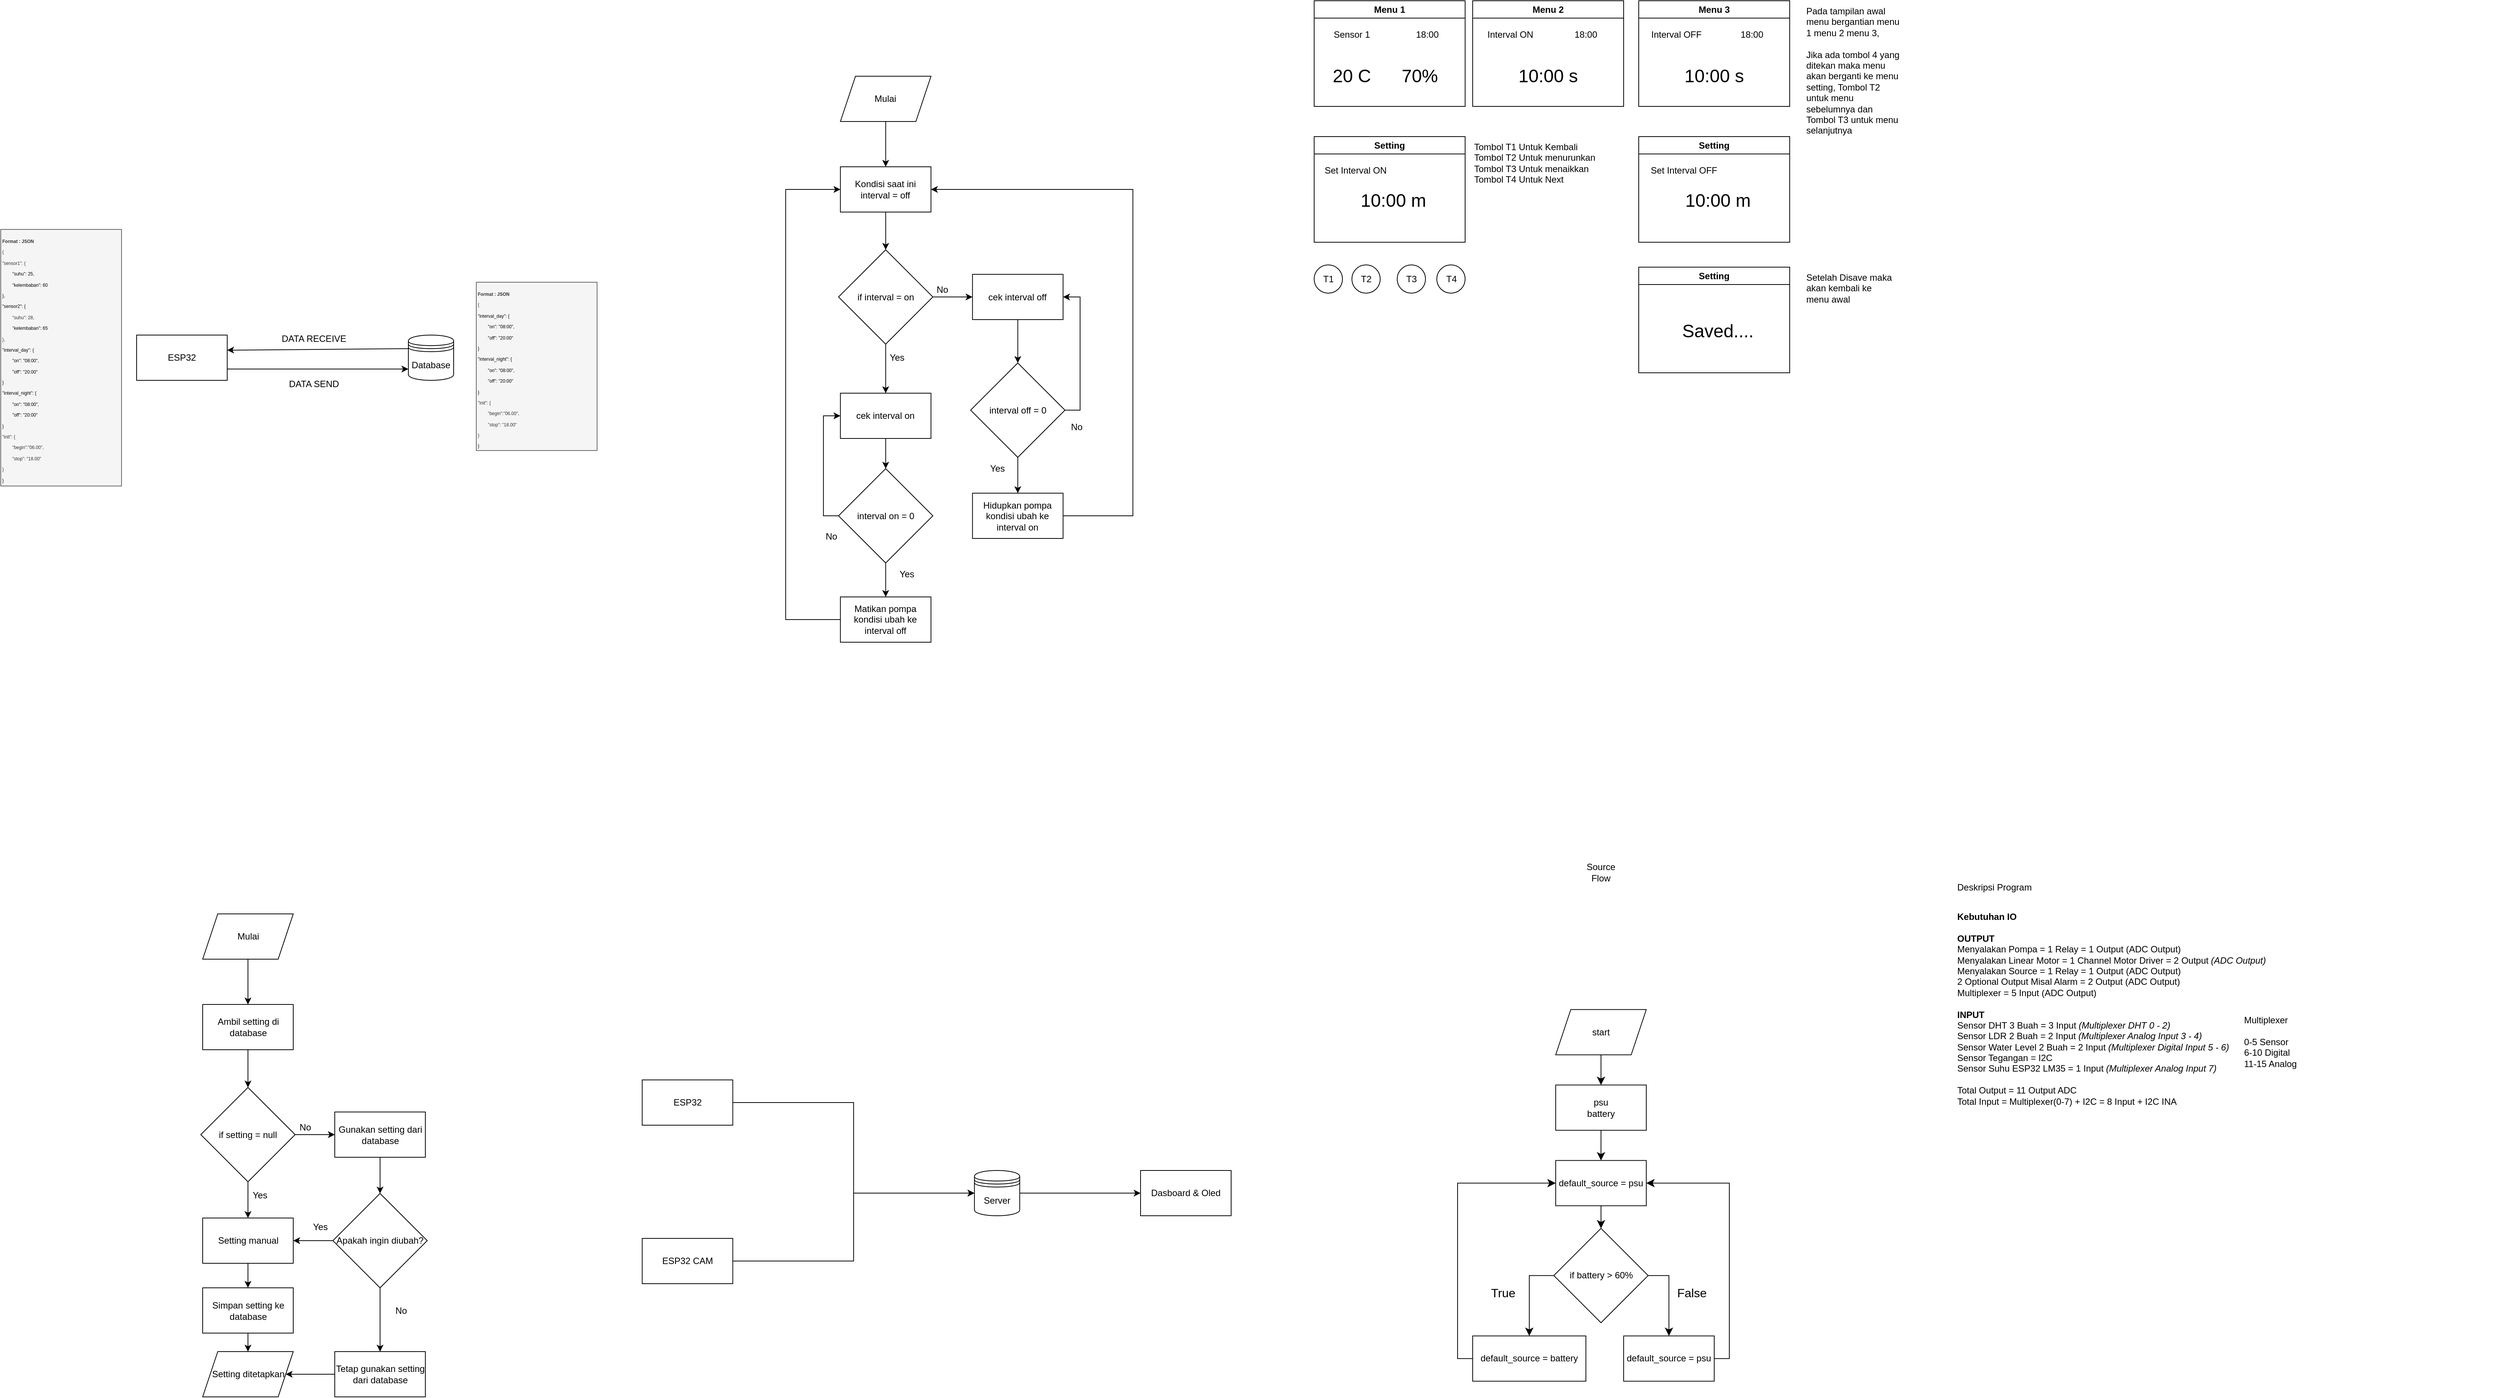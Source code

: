 <mxfile version="26.0.16">
  <diagram name="Page-1" id="QYykY3pMjm5H_T9S81lt">
    <mxGraphModel dx="866" dy="771" grid="1" gridSize="10" guides="1" tooltips="1" connect="1" arrows="1" fold="1" page="1" pageScale="1" pageWidth="850" pageHeight="1100" math="0" shadow="0">
      <root>
        <mxCell id="0" />
        <mxCell id="1" parent="0" />
        <mxCell id="L31MhltJ1lk3ZA7Ocww6-1" value="ESP32" style="rounded=0;whiteSpace=wrap;html=1;" parent="1" vertex="1">
          <mxGeometry x="210" y="493" width="120" height="60" as="geometry" />
        </mxCell>
        <mxCell id="L31MhltJ1lk3ZA7Ocww6-3" value="Database" style="shape=datastore;whiteSpace=wrap;html=1;" parent="1" vertex="1">
          <mxGeometry x="570" y="493" width="60" height="60" as="geometry" />
        </mxCell>
        <mxCell id="L31MhltJ1lk3ZA7Ocww6-6" value="" style="endArrow=classic;html=1;rounded=0;exitX=1;exitY=0.75;exitDx=0;exitDy=0;" parent="1" source="L31MhltJ1lk3ZA7Ocww6-1" edge="1">
          <mxGeometry width="50" height="50" relative="1" as="geometry">
            <mxPoint x="550" y="493" as="sourcePoint" />
            <mxPoint x="570" y="538" as="targetPoint" />
          </mxGeometry>
        </mxCell>
        <mxCell id="L31MhltJ1lk3ZA7Ocww6-7" value="" style="endArrow=classic;html=1;rounded=0;exitX=0;exitY=0.3;exitDx=0;exitDy=0;" parent="1" source="L31MhltJ1lk3ZA7Ocww6-3" edge="1">
          <mxGeometry width="50" height="50" relative="1" as="geometry">
            <mxPoint x="550" y="493" as="sourcePoint" />
            <mxPoint x="330" y="513" as="targetPoint" />
          </mxGeometry>
        </mxCell>
        <mxCell id="L31MhltJ1lk3ZA7Ocww6-9" value="DATA RECEIVE" style="text;html=1;align=center;verticalAlign=middle;whiteSpace=wrap;rounded=0;" parent="1" vertex="1">
          <mxGeometry x="390" y="483" width="110" height="30" as="geometry" />
        </mxCell>
        <mxCell id="L31MhltJ1lk3ZA7Ocww6-10" value="DATA SEND" style="text;html=1;align=center;verticalAlign=middle;whiteSpace=wrap;rounded=0;" parent="1" vertex="1">
          <mxGeometry x="390" y="543" width="110" height="30" as="geometry" />
        </mxCell>
        <mxCell id="L31MhltJ1lk3ZA7Ocww6-11" value="&lt;font style=&quot;font-size: 6px;&quot;&gt;&lt;b&gt;Format : JSON&lt;/b&gt;&lt;/font&gt;&lt;div&gt;&lt;span class=&quot;hljs-punctuation&quot;&gt;&lt;font style=&quot;font-size: 6px;&quot;&gt;{&lt;/font&gt;&lt;/span&gt;&lt;/div&gt;&lt;div&gt;&lt;font style=&quot;font-size: 6px;&quot;&gt;&lt;span class=&quot;hljs-attr&quot;&gt;&quot;sensor1&quot;&lt;/span&gt;&lt;span class=&quot;hljs-punctuation&quot;&gt;:&lt;/span&gt;&amp;nbsp;&lt;span class=&quot;hljs-punctuation&quot;&gt;{&lt;/span&gt;&amp;nbsp;&lt;/font&gt;&lt;/div&gt;&lt;div&gt;&lt;span style=&quot;font-size: 6px; background-color: transparent; color: light-dark(rgb(0, 0, 0), rgb(255, 255, 255));&quot; class=&quot;hljs-attr&quot;&gt;&lt;span style=&quot;white-space: pre;&quot;&gt;&#x9;&lt;/span&gt;&quot;suhu&quot;&lt;/span&gt;&lt;span style=&quot;font-size: 6px; background-color: transparent; color: light-dark(rgb(0, 0, 0), rgb(255, 255, 255));&quot; class=&quot;hljs-punctuation&quot;&gt;:&lt;/span&gt;&lt;span style=&quot;font-size: 6px; background-color: transparent; color: light-dark(rgb(0, 0, 0), rgb(255, 255, 255));&quot;&gt; &lt;/span&gt;&lt;span style=&quot;font-size: 6px; background-color: transparent; color: light-dark(rgb(0, 0, 0), rgb(255, 255, 255));&quot; class=&quot;hljs-number&quot;&gt;25&lt;/span&gt;&lt;span style=&quot;font-size: 6px; background-color: transparent; color: light-dark(rgb(0, 0, 0), rgb(255, 255, 255));&quot; class=&quot;hljs-punctuation&quot;&gt;,&lt;/span&gt;&lt;span style=&quot;font-size: 6px; background-color: transparent; color: light-dark(rgb(0, 0, 0), rgb(255, 255, 255));&quot;&gt;&amp;nbsp;&lt;/span&gt;&lt;/div&gt;&lt;div&gt;&lt;span style=&quot;font-size: 6px; background-color: transparent; color: light-dark(rgb(0, 0, 0), rgb(255, 255, 255));&quot;&gt;&lt;/span&gt;&lt;span style=&quot;font-size: 6px; background-color: transparent; color: light-dark(rgb(0, 0, 0), rgb(255, 255, 255));&quot; class=&quot;hljs-attr&quot;&gt;&lt;span style=&quot;white-space: pre;&quot;&gt;&#x9;&lt;/span&gt;&quot;kelembaban&quot;&lt;/span&gt;&lt;span style=&quot;font-size: 6px; background-color: transparent; color: light-dark(rgb(0, 0, 0), rgb(255, 255, 255));&quot; class=&quot;hljs-punctuation&quot;&gt;:&lt;/span&gt;&lt;span style=&quot;font-size: 6px; background-color: transparent; color: light-dark(rgb(0, 0, 0), rgb(255, 255, 255));&quot;&gt; &lt;/span&gt;&lt;span style=&quot;font-size: 6px; background-color: transparent; color: light-dark(rgb(0, 0, 0), rgb(255, 255, 255));&quot; class=&quot;hljs-number&quot;&gt;60&lt;/span&gt;&lt;span style=&quot;font-size: 6px; background-color: transparent; color: light-dark(rgb(0, 0, 0), rgb(255, 255, 255));&quot;&gt;&lt;br&gt;  &lt;/span&gt;&lt;span style=&quot;font-size: 6px; background-color: transparent; color: light-dark(rgb(0, 0, 0), rgb(255, 255, 255));&quot; class=&quot;hljs-punctuation&quot;&gt;}&lt;/span&gt;&lt;span style=&quot;font-size: 6px; background-color: transparent; color: light-dark(rgb(0, 0, 0), rgb(255, 255, 255));&quot; class=&quot;hljs-punctuation&quot;&gt;,&lt;/span&gt;&lt;span style=&quot;font-size: 6px; background-color: transparent; color: light-dark(rgb(0, 0, 0), rgb(255, 255, 255));&quot;&gt;&amp;nbsp;&lt;/span&gt;&lt;/div&gt;&lt;div&gt;&lt;span style=&quot;font-size: 6px; background-color: transparent; color: light-dark(rgb(0, 0, 0), rgb(255, 255, 255));&quot; class=&quot;hljs-attr&quot;&gt;&quot;sensor2&quot;&lt;/span&gt;&lt;span style=&quot;font-size: 6px; background-color: transparent; color: light-dark(rgb(0, 0, 0), rgb(255, 255, 255));&quot; class=&quot;hljs-punctuation&quot;&gt;:&lt;/span&gt;&lt;span style=&quot;font-size: 6px; background-color: transparent; color: light-dark(rgb(0, 0, 0), rgb(255, 255, 255));&quot;&gt; &lt;/span&gt;&lt;span style=&quot;font-size: 6px; background-color: transparent; color: light-dark(rgb(0, 0, 0), rgb(255, 255, 255));&quot; class=&quot;hljs-punctuation&quot;&gt;{&lt;/span&gt;&lt;span style=&quot;font-size: 6px; background-color: transparent; color: light-dark(rgb(0, 0, 0), rgb(255, 255, 255));&quot;&gt;&amp;nbsp;&lt;/span&gt;&lt;/div&gt;&lt;div&gt;&lt;font style=&quot;font-size: 6px;&quot;&gt;&lt;span class=&quot;hljs-attr&quot;&gt;&lt;span style=&quot;white-space: pre;&quot;&gt;&#x9;&lt;/span&gt;&quot;suhu&quot;&lt;/span&gt;&lt;span class=&quot;hljs-punctuation&quot;&gt;:&lt;/span&gt; &lt;span class=&quot;hljs-number&quot;&gt;28&lt;/span&gt;&lt;span class=&quot;hljs-punctuation&quot;&gt;,&lt;/span&gt;&lt;br&gt;    &lt;span class=&quot;hljs-attr&quot;&gt;&lt;span style=&quot;white-space: pre;&quot;&gt;&#x9;&lt;/span&gt;&quot;&lt;/span&gt;&lt;/font&gt;&lt;span style=&quot;font-size: 6px; background-color: transparent; color: light-dark(rgb(0, 0, 0), rgb(255, 255, 255));&quot; class=&quot;hljs-attr&quot;&gt;kelembaban&quot;&lt;/span&gt;&lt;span style=&quot;font-size: 6px; background-color: transparent; color: light-dark(rgb(0, 0, 0), rgb(255, 255, 255));&quot; class=&quot;hljs-punctuation&quot;&gt;:&lt;/span&gt;&lt;span style=&quot;font-size: 6px; background-color: transparent; color: light-dark(rgb(0, 0, 0), rgb(255, 255, 255));&quot;&gt; &lt;/span&gt;&lt;span style=&quot;font-size: 6px; background-color: transparent; color: light-dark(rgb(0, 0, 0), rgb(255, 255, 255));&quot; class=&quot;hljs-number&quot;&gt;65&lt;/span&gt;&lt;/div&gt;&lt;div&gt;&lt;font style=&quot;font-size: 6px;&quot;&gt;  &lt;span class=&quot;hljs-punctuation&quot;&gt;}&lt;/span&gt;&lt;span class=&quot;hljs-punctuation&quot;&gt;,&lt;/span&gt;&amp;nbsp;&lt;/font&gt;&lt;/div&gt;&lt;div&gt;&lt;span style=&quot;font-size: 6px; background-color: transparent; color: light-dark(rgb(0, 0, 0), rgb(255, 255, 255));&quot; class=&quot;hljs-attr&quot;&gt;&quot;interval_day&quot;&lt;/span&gt;&lt;span style=&quot;font-size: 6px; background-color: transparent; color: light-dark(rgb(0, 0, 0), rgb(255, 255, 255));&quot; class=&quot;hljs-punctuation&quot;&gt;:&lt;/span&gt;&lt;span style=&quot;font-size: 6px; background-color: transparent; color: light-dark(rgb(0, 0, 0), rgb(255, 255, 255));&quot;&gt; &lt;/span&gt;&lt;span style=&quot;font-size: 6px; background-color: transparent; color: light-dark(rgb(0, 0, 0), rgb(255, 255, 255));&quot; class=&quot;hljs-punctuation&quot;&gt;{&lt;/span&gt;&lt;span style=&quot;font-size: 6px; background-color: transparent; color: light-dark(rgb(0, 0, 0), rgb(255, 255, 255));&quot;&gt;&amp;nbsp;&lt;/span&gt;&lt;/div&gt;&lt;div&gt;&lt;font style=&quot;font-size: 6px;&quot;&gt;&lt;span style=&quot;background-color: transparent; color: light-dark(rgb(0, 0, 0), rgb(255, 255, 255));&quot;&gt;&lt;/span&gt;&lt;span style=&quot;background-color: transparent; color: light-dark(rgb(0, 0, 0), rgb(255, 255, 255));&quot; class=&quot;hljs-attr&quot;&gt;&lt;span style=&quot;white-space: pre;&quot;&gt;&#x9;&lt;/span&gt;&quot;on&quot;&lt;/span&gt;&lt;span style=&quot;background-color: transparent; color: light-dark(rgb(0, 0, 0), rgb(255, 255, 255));&quot; class=&quot;hljs-punctuation&quot;&gt;:&lt;/span&gt;&lt;span style=&quot;background-color: transparent; color: light-dark(rgb(0, 0, 0), rgb(255, 255, 255));&quot;&gt; &lt;/span&gt;&lt;span style=&quot;background-color: transparent; color: light-dark(rgb(0, 0, 0), rgb(255, 255, 255));&quot; class=&quot;hljs-string&quot;&gt;&quot;08:00&quot;&lt;/span&gt;&lt;span style=&quot;background-color: transparent; color: light-dark(rgb(0, 0, 0), rgb(255, 255, 255));&quot; class=&quot;hljs-punctuation&quot;&gt;,&lt;/span&gt;&lt;span style=&quot;background-color: transparent; color: light-dark(rgb(0, 0, 0), rgb(255, 255, 255));&quot;&gt;&amp;nbsp;&lt;/span&gt;&lt;/font&gt;&lt;/div&gt;&lt;div&gt;&lt;font style=&quot;font-size: 6px;&quot;&gt;&lt;span style=&quot;background-color: transparent; color: light-dark(rgb(0, 0, 0), rgb(255, 255, 255));&quot;&gt;&lt;/span&gt;&lt;span style=&quot;background-color: transparent; color: light-dark(rgb(0, 0, 0), rgb(255, 255, 255));&quot; class=&quot;hljs-attr&quot;&gt;&lt;span style=&quot;white-space: pre;&quot;&gt;&#x9;&lt;/span&gt;&quot;off&quot;&lt;/span&gt;&lt;span style=&quot;background-color: transparent; color: light-dark(rgb(0, 0, 0), rgb(255, 255, 255));&quot; class=&quot;hljs-punctuation&quot;&gt;:&lt;/span&gt;&lt;span style=&quot;background-color: transparent; color: light-dark(rgb(0, 0, 0), rgb(255, 255, 255));&quot;&gt; &lt;/span&gt;&lt;span style=&quot;background-color: transparent; color: light-dark(rgb(0, 0, 0), rgb(255, 255, 255));&quot; class=&quot;hljs-string&quot;&gt;&quot;20:00&quot;&lt;/span&gt;&lt;/font&gt;&lt;/div&gt;&lt;div&gt;&lt;font style=&quot;font-size: 6px;&quot;&gt;&lt;span style=&quot;background-color: transparent; color: light-dark(rgb(0, 0, 0), rgb(255, 255, 255));&quot; class=&quot;hljs-punctuation&quot;&gt;}&lt;/span&gt;&lt;/font&gt;&lt;/div&gt;&lt;div&gt;&lt;span style=&quot;font-size: 6px; background-color: transparent; color: light-dark(rgb(0, 0, 0), rgb(255, 255, 255));&quot; class=&quot;hljs-attr&quot;&gt;&quot;interval_night&quot;&lt;/span&gt;&lt;span style=&quot;font-size: 6px; background-color: transparent; color: light-dark(rgb(0, 0, 0), rgb(255, 255, 255));&quot; class=&quot;hljs-punctuation&quot;&gt;:&lt;/span&gt;&lt;span style=&quot;font-size: 6px; background-color: transparent; color: light-dark(rgb(0, 0, 0), rgb(255, 255, 255));&quot;&gt;&amp;nbsp;&lt;/span&gt;&lt;span style=&quot;font-size: 6px; background-color: transparent; color: light-dark(rgb(0, 0, 0), rgb(255, 255, 255));&quot; class=&quot;hljs-punctuation&quot;&gt;{&lt;/span&gt;&lt;span style=&quot;font-size: 6px; background-color: transparent; color: light-dark(rgb(0, 0, 0), rgb(255, 255, 255));&quot;&gt;&amp;nbsp;&lt;/span&gt;&lt;/div&gt;&lt;div&gt;&lt;font style=&quot;font-size: 6px;&quot;&gt;&lt;span style=&quot;background-color: transparent; color: light-dark(rgb(0, 0, 0), rgb(255, 255, 255));&quot;&gt;&lt;/span&gt;&lt;span style=&quot;background-color: transparent; color: light-dark(rgb(0, 0, 0), rgb(255, 255, 255));&quot; class=&quot;hljs-attr&quot;&gt;&lt;span style=&quot;white-space: pre;&quot;&gt;&#x9;&lt;/span&gt;&quot;on&quot;&lt;/span&gt;&lt;span style=&quot;background-color: transparent; color: light-dark(rgb(0, 0, 0), rgb(255, 255, 255));&quot; class=&quot;hljs-punctuation&quot;&gt;:&lt;/span&gt;&lt;span style=&quot;background-color: transparent; color: light-dark(rgb(0, 0, 0), rgb(255, 255, 255));&quot;&gt;&amp;nbsp;&lt;/span&gt;&lt;span style=&quot;background-color: transparent; color: light-dark(rgb(0, 0, 0), rgb(255, 255, 255));&quot; class=&quot;hljs-string&quot;&gt;&quot;08:00&quot;&lt;/span&gt;&lt;span style=&quot;background-color: transparent; color: light-dark(rgb(0, 0, 0), rgb(255, 255, 255));&quot; class=&quot;hljs-punctuation&quot;&gt;,&lt;/span&gt;&lt;span style=&quot;background-color: transparent; color: light-dark(rgb(0, 0, 0), rgb(255, 255, 255));&quot;&gt;&amp;nbsp;&lt;/span&gt;&lt;/font&gt;&lt;/div&gt;&lt;div&gt;&lt;font style=&quot;font-size: 6px;&quot;&gt;&lt;span style=&quot;background-color: transparent; color: light-dark(rgb(0, 0, 0), rgb(255, 255, 255));&quot;&gt;&lt;/span&gt;&lt;span style=&quot;background-color: transparent; color: light-dark(rgb(0, 0, 0), rgb(255, 255, 255));&quot; class=&quot;hljs-attr&quot;&gt;&lt;span style=&quot;white-space: pre;&quot;&gt;&#x9;&lt;/span&gt;&quot;off&quot;&lt;/span&gt;&lt;span style=&quot;background-color: transparent; color: light-dark(rgb(0, 0, 0), rgb(255, 255, 255));&quot; class=&quot;hljs-punctuation&quot;&gt;:&lt;/span&gt;&lt;span style=&quot;background-color: transparent; color: light-dark(rgb(0, 0, 0), rgb(255, 255, 255));&quot;&gt;&amp;nbsp;&lt;/span&gt;&lt;span style=&quot;background-color: transparent; color: light-dark(rgb(0, 0, 0), rgb(255, 255, 255));&quot; class=&quot;hljs-string&quot;&gt;&quot;20:00&quot;&lt;/span&gt;&lt;/font&gt;&lt;/div&gt;&lt;div&gt;&lt;font style=&quot;font-size: 6px;&quot;&gt;&lt;span style=&quot;background-color: transparent; color: light-dark(rgb(0, 0, 0), rgb(255, 255, 255));&quot; class=&quot;hljs-punctuation&quot;&gt;}&lt;/span&gt;&lt;span style=&quot;background-color: transparent; color: light-dark(rgb(0, 0, 0), rgb(255, 255, 255));&quot;&gt;&amp;nbsp;&lt;/span&gt;&lt;/font&gt;&lt;span style=&quot;background-color: transparent; color: light-dark(rgb(0, 0, 0), rgb(255, 255, 255)); font-size: 6px;&quot;&gt;&amp;nbsp;&lt;/span&gt;&lt;/div&gt;&lt;div&gt;&lt;span style=&quot;font-size: 6px;&quot;&gt;&quot;init&quot;: {&lt;/span&gt;&lt;/div&gt;&lt;div&gt;&lt;span style=&quot;font-size: 6px;&quot;&gt;&lt;span style=&quot;white-space: pre;&quot;&gt;&#x9;&lt;/span&gt;&quot;begin&quot;:&quot;06.00&quot;,&lt;/span&gt;&lt;/div&gt;&lt;div&gt;&lt;span style=&quot;font-size: 6px;&quot;&gt;&lt;span style=&quot;white-space: pre;&quot;&gt;&#x9;&lt;/span&gt;&quot;stop&quot;: &quot;18.00&quot;&lt;/span&gt;&lt;/div&gt;&lt;div&gt;&lt;span style=&quot;font-size: 6px;&quot;&gt;}&lt;/span&gt;&lt;/div&gt;&lt;div&gt;&lt;span style=&quot;background-color: transparent; color: light-dark(rgb(0, 0, 0), rgb(255, 255, 255));&quot; class=&quot;hljs-punctuation&quot;&gt;&lt;font style=&quot;font-size: 6px;&quot;&gt;}&lt;/font&gt;&lt;/span&gt;&lt;/div&gt;" style="text;html=1;whiteSpace=wrap;overflow=hidden;rounded=0;fillColor=#f5f5f5;fontColor=#333333;strokeColor=#666666;" parent="1" vertex="1">
          <mxGeometry x="30" y="353" width="160" height="340" as="geometry" />
        </mxCell>
        <mxCell id="L31MhltJ1lk3ZA7Ocww6-12" value="&lt;font style=&quot;font-size: 6px;&quot;&gt;&lt;b&gt;Format : JSON&lt;/b&gt;&lt;/font&gt;&lt;div&gt;&lt;span class=&quot;hljs-punctuation&quot;&gt;&lt;font style=&quot;font-size: 6px;&quot;&gt;{&lt;/font&gt;&lt;/span&gt;&lt;/div&gt;&lt;div&gt;&lt;span style=&quot;font-size: 6px; background-color: transparent; color: light-dark(rgb(0, 0, 0), rgb(255, 255, 255));&quot; class=&quot;hljs-attr&quot;&gt;&quot;interval_day&quot;&lt;/span&gt;&lt;span style=&quot;font-size: 6px; background-color: transparent; color: light-dark(rgb(0, 0, 0), rgb(255, 255, 255));&quot; class=&quot;hljs-punctuation&quot;&gt;:&lt;/span&gt;&lt;span style=&quot;font-size: 6px; background-color: transparent; color: light-dark(rgb(0, 0, 0), rgb(255, 255, 255));&quot;&gt; &lt;/span&gt;&lt;span style=&quot;font-size: 6px; background-color: transparent; color: light-dark(rgb(0, 0, 0), rgb(255, 255, 255));&quot; class=&quot;hljs-punctuation&quot;&gt;{&lt;/span&gt;&lt;span style=&quot;font-size: 6px; background-color: transparent; color: light-dark(rgb(0, 0, 0), rgb(255, 255, 255));&quot;&gt;&amp;nbsp;&lt;/span&gt;&lt;/div&gt;&lt;div&gt;&lt;font style=&quot;font-size: 6px;&quot;&gt;&lt;span style=&quot;background-color: transparent; color: light-dark(rgb(0, 0, 0), rgb(255, 255, 255));&quot;&gt;&lt;/span&gt;&lt;span style=&quot;background-color: transparent; color: light-dark(rgb(0, 0, 0), rgb(255, 255, 255));&quot; class=&quot;hljs-attr&quot;&gt;&lt;span style=&quot;white-space: pre;&quot;&gt;&#x9;&lt;/span&gt;&quot;on&quot;&lt;/span&gt;&lt;span style=&quot;background-color: transparent; color: light-dark(rgb(0, 0, 0), rgb(255, 255, 255));&quot; class=&quot;hljs-punctuation&quot;&gt;:&lt;/span&gt;&lt;span style=&quot;background-color: transparent; color: light-dark(rgb(0, 0, 0), rgb(255, 255, 255));&quot;&gt; &lt;/span&gt;&lt;span style=&quot;background-color: transparent; color: light-dark(rgb(0, 0, 0), rgb(255, 255, 255));&quot; class=&quot;hljs-string&quot;&gt;&quot;08:00&quot;&lt;/span&gt;&lt;span style=&quot;background-color: transparent; color: light-dark(rgb(0, 0, 0), rgb(255, 255, 255));&quot; class=&quot;hljs-punctuation&quot;&gt;,&lt;/span&gt;&lt;span style=&quot;background-color: transparent; color: light-dark(rgb(0, 0, 0), rgb(255, 255, 255));&quot;&gt;&amp;nbsp;&lt;/span&gt;&lt;/font&gt;&lt;/div&gt;&lt;div&gt;&lt;font style=&quot;font-size: 6px;&quot;&gt;&lt;span style=&quot;background-color: transparent; color: light-dark(rgb(0, 0, 0), rgb(255, 255, 255));&quot;&gt;&lt;/span&gt;&lt;span style=&quot;background-color: transparent; color: light-dark(rgb(0, 0, 0), rgb(255, 255, 255));&quot; class=&quot;hljs-attr&quot;&gt;&lt;span style=&quot;white-space: pre;&quot;&gt;&#x9;&lt;/span&gt;&quot;off&quot;&lt;/span&gt;&lt;span style=&quot;background-color: transparent; color: light-dark(rgb(0, 0, 0), rgb(255, 255, 255));&quot; class=&quot;hljs-punctuation&quot;&gt;:&lt;/span&gt;&lt;span style=&quot;background-color: transparent; color: light-dark(rgb(0, 0, 0), rgb(255, 255, 255));&quot;&gt; &lt;/span&gt;&lt;span style=&quot;background-color: transparent; color: light-dark(rgb(0, 0, 0), rgb(255, 255, 255));&quot; class=&quot;hljs-string&quot;&gt;&quot;20:00&quot;&lt;/span&gt;&lt;/font&gt;&lt;/div&gt;&lt;div&gt;&lt;font style=&quot;font-size: 6px;&quot;&gt;&lt;span style=&quot;background-color: transparent; color: light-dark(rgb(0, 0, 0), rgb(255, 255, 255));&quot; class=&quot;hljs-punctuation&quot;&gt;}&lt;/span&gt;&lt;/font&gt;&lt;/div&gt;&lt;div&gt;&lt;span style=&quot;font-size: 6px; background-color: transparent; color: light-dark(rgb(0, 0, 0), rgb(255, 255, 255));&quot; class=&quot;hljs-attr&quot;&gt;&quot;interval_night&quot;&lt;/span&gt;&lt;span style=&quot;font-size: 6px; background-color: transparent; color: light-dark(rgb(0, 0, 0), rgb(255, 255, 255));&quot; class=&quot;hljs-punctuation&quot;&gt;:&lt;/span&gt;&lt;span style=&quot;font-size: 6px; background-color: transparent; color: light-dark(rgb(0, 0, 0), rgb(255, 255, 255));&quot;&gt;&amp;nbsp;&lt;/span&gt;&lt;span style=&quot;font-size: 6px; background-color: transparent; color: light-dark(rgb(0, 0, 0), rgb(255, 255, 255));&quot; class=&quot;hljs-punctuation&quot;&gt;{&lt;/span&gt;&lt;span style=&quot;font-size: 6px; background-color: transparent; color: light-dark(rgb(0, 0, 0), rgb(255, 255, 255));&quot;&gt;&amp;nbsp;&lt;/span&gt;&lt;/div&gt;&lt;div&gt;&lt;font style=&quot;font-size: 6px;&quot;&gt;&lt;span style=&quot;background-color: transparent; color: light-dark(rgb(0, 0, 0), rgb(255, 255, 255));&quot;&gt;&lt;/span&gt;&lt;span style=&quot;background-color: transparent; color: light-dark(rgb(0, 0, 0), rgb(255, 255, 255));&quot; class=&quot;hljs-attr&quot;&gt;&lt;span style=&quot;white-space: pre;&quot;&gt;&#x9;&lt;/span&gt;&quot;on&quot;&lt;/span&gt;&lt;span style=&quot;background-color: transparent; color: light-dark(rgb(0, 0, 0), rgb(255, 255, 255));&quot; class=&quot;hljs-punctuation&quot;&gt;:&lt;/span&gt;&lt;span style=&quot;background-color: transparent; color: light-dark(rgb(0, 0, 0), rgb(255, 255, 255));&quot;&gt;&amp;nbsp;&lt;/span&gt;&lt;span style=&quot;background-color: transparent; color: light-dark(rgb(0, 0, 0), rgb(255, 255, 255));&quot; class=&quot;hljs-string&quot;&gt;&quot;08:00&quot;&lt;/span&gt;&lt;span style=&quot;background-color: transparent; color: light-dark(rgb(0, 0, 0), rgb(255, 255, 255));&quot; class=&quot;hljs-punctuation&quot;&gt;,&lt;/span&gt;&lt;span style=&quot;background-color: transparent; color: light-dark(rgb(0, 0, 0), rgb(255, 255, 255));&quot;&gt;&amp;nbsp;&lt;/span&gt;&lt;/font&gt;&lt;/div&gt;&lt;div&gt;&lt;font style=&quot;font-size: 6px;&quot;&gt;&lt;span style=&quot;background-color: transparent; color: light-dark(rgb(0, 0, 0), rgb(255, 255, 255));&quot;&gt;&lt;/span&gt;&lt;span style=&quot;background-color: transparent; color: light-dark(rgb(0, 0, 0), rgb(255, 255, 255));&quot; class=&quot;hljs-attr&quot;&gt;&lt;span style=&quot;white-space: pre;&quot;&gt;&#x9;&lt;/span&gt;&quot;off&quot;&lt;/span&gt;&lt;span style=&quot;background-color: transparent; color: light-dark(rgb(0, 0, 0), rgb(255, 255, 255));&quot; class=&quot;hljs-punctuation&quot;&gt;:&lt;/span&gt;&lt;span style=&quot;background-color: transparent; color: light-dark(rgb(0, 0, 0), rgb(255, 255, 255));&quot;&gt;&amp;nbsp;&lt;/span&gt;&lt;span style=&quot;background-color: transparent; color: light-dark(rgb(0, 0, 0), rgb(255, 255, 255));&quot; class=&quot;hljs-string&quot;&gt;&quot;20:00&quot;&lt;/span&gt;&lt;/font&gt;&lt;/div&gt;&lt;div&gt;&lt;font style=&quot;font-size: 6px;&quot;&gt;&lt;span style=&quot;background-color: transparent; color: light-dark(rgb(0, 0, 0), rgb(255, 255, 255));&quot; class=&quot;hljs-punctuation&quot;&gt;}&lt;/span&gt;&lt;span style=&quot;background-color: transparent; color: light-dark(rgb(0, 0, 0), rgb(255, 255, 255));&quot;&gt;&amp;nbsp;&lt;/span&gt;&lt;/font&gt;&lt;span style=&quot;background-color: transparent; color: light-dark(rgb(0, 0, 0), rgb(255, 255, 255)); font-size: 6px;&quot;&gt;&amp;nbsp;&lt;/span&gt;&lt;/div&gt;&lt;div&gt;&lt;span style=&quot;font-size: 6px;&quot;&gt;&quot;init&quot;: {&lt;/span&gt;&lt;/div&gt;&lt;div&gt;&lt;span style=&quot;font-size: 6px;&quot;&gt;&lt;span style=&quot;white-space: pre;&quot;&gt;&#x9;&lt;/span&gt;&quot;begin&quot;:&quot;06.00&quot;,&lt;/span&gt;&lt;/div&gt;&lt;div&gt;&lt;span style=&quot;font-size: 6px;&quot;&gt;&lt;span style=&quot;white-space: pre;&quot;&gt;&#x9;&lt;/span&gt;&quot;stop&quot;: &quot;18.00&quot;&lt;/span&gt;&lt;/div&gt;&lt;div&gt;&lt;span style=&quot;font-size: 6px;&quot;&gt;}&lt;/span&gt;&lt;/div&gt;&lt;div&gt;&lt;span style=&quot;background-color: transparent; color: light-dark(rgb(0, 0, 0), rgb(255, 255, 255));&quot; class=&quot;hljs-punctuation&quot;&gt;&lt;font style=&quot;font-size: 6px;&quot;&gt;}&lt;/font&gt;&lt;/span&gt;&lt;/div&gt;" style="text;html=1;whiteSpace=wrap;overflow=hidden;rounded=0;fillColor=#f5f5f5;fontColor=#333333;strokeColor=#666666;" parent="1" vertex="1">
          <mxGeometry x="660" y="423" width="160" height="223" as="geometry" />
        </mxCell>
        <mxCell id="L31MhltJ1lk3ZA7Ocww6-13" value="Setting ditetapkan" style="shape=parallelogram;perimeter=parallelogramPerimeter;whiteSpace=wrap;html=1;fixedSize=1;" parent="1" vertex="1">
          <mxGeometry x="297.5" y="1840" width="120" height="60" as="geometry" />
        </mxCell>
        <mxCell id="L31MhltJ1lk3ZA7Ocww6-21" style="edgeStyle=orthogonalEdgeStyle;rounded=0;orthogonalLoop=1;jettySize=auto;html=1;exitX=0.5;exitY=1;exitDx=0;exitDy=0;entryX=0.5;entryY=0;entryDx=0;entryDy=0;" parent="1" source="L31MhltJ1lk3ZA7Ocww6-15" edge="1">
          <mxGeometry relative="1" as="geometry">
            <mxPoint x="357.5" y="1490" as="targetPoint" />
          </mxGeometry>
        </mxCell>
        <mxCell id="L31MhltJ1lk3ZA7Ocww6-15" value="Ambil setting di database" style="rounded=0;whiteSpace=wrap;html=1;" parent="1" vertex="1">
          <mxGeometry x="297.5" y="1380" width="120" height="60" as="geometry" />
        </mxCell>
        <mxCell id="L31MhltJ1lk3ZA7Ocww6-25" style="edgeStyle=orthogonalEdgeStyle;rounded=0;orthogonalLoop=1;jettySize=auto;html=1;exitX=0.5;exitY=1;exitDx=0;exitDy=0;entryX=0.5;entryY=0;entryDx=0;entryDy=0;" parent="1" source="L31MhltJ1lk3ZA7Ocww6-22" target="L31MhltJ1lk3ZA7Ocww6-23" edge="1">
          <mxGeometry relative="1" as="geometry" />
        </mxCell>
        <mxCell id="L31MhltJ1lk3ZA7Ocww6-28" style="edgeStyle=orthogonalEdgeStyle;rounded=0;orthogonalLoop=1;jettySize=auto;html=1;exitX=1;exitY=0.5;exitDx=0;exitDy=0;entryX=0;entryY=0.5;entryDx=0;entryDy=0;" parent="1" source="L31MhltJ1lk3ZA7Ocww6-22" target="L31MhltJ1lk3ZA7Ocww6-27" edge="1">
          <mxGeometry relative="1" as="geometry" />
        </mxCell>
        <mxCell id="L31MhltJ1lk3ZA7Ocww6-22" value="if setting = null" style="rhombus;whiteSpace=wrap;html=1;" parent="1" vertex="1">
          <mxGeometry x="295" y="1490" width="125" height="125" as="geometry" />
        </mxCell>
        <mxCell id="L31MhltJ1lk3ZA7Ocww6-80" style="edgeStyle=orthogonalEdgeStyle;rounded=0;orthogonalLoop=1;jettySize=auto;html=1;exitX=0.5;exitY=1;exitDx=0;exitDy=0;entryX=0.5;entryY=0;entryDx=0;entryDy=0;" parent="1" source="L31MhltJ1lk3ZA7Ocww6-23" target="L31MhltJ1lk3ZA7Ocww6-79" edge="1">
          <mxGeometry relative="1" as="geometry" />
        </mxCell>
        <mxCell id="L31MhltJ1lk3ZA7Ocww6-23" value="Setting manual" style="rounded=0;whiteSpace=wrap;html=1;" parent="1" vertex="1">
          <mxGeometry x="297.5" y="1663" width="120" height="60" as="geometry" />
        </mxCell>
        <mxCell id="L31MhltJ1lk3ZA7Ocww6-26" value="Yes" style="text;html=1;align=center;verticalAlign=middle;resizable=0;points=[];autosize=1;strokeColor=none;fillColor=none;" parent="1" vertex="1">
          <mxGeometry x="352.5" y="1618" width="40" height="30" as="geometry" />
        </mxCell>
        <mxCell id="L31MhltJ1lk3ZA7Ocww6-32" style="edgeStyle=orthogonalEdgeStyle;rounded=0;orthogonalLoop=1;jettySize=auto;html=1;entryX=0.5;entryY=0;entryDx=0;entryDy=0;" parent="1" source="L31MhltJ1lk3ZA7Ocww6-27" target="L31MhltJ1lk3ZA7Ocww6-31" edge="1">
          <mxGeometry relative="1" as="geometry" />
        </mxCell>
        <mxCell id="L31MhltJ1lk3ZA7Ocww6-27" value="Gunakan setting dari database" style="rounded=0;whiteSpace=wrap;html=1;" parent="1" vertex="1">
          <mxGeometry x="472.5" y="1522.5" width="120" height="60" as="geometry" />
        </mxCell>
        <mxCell id="L31MhltJ1lk3ZA7Ocww6-29" value="No" style="text;html=1;align=center;verticalAlign=middle;resizable=0;points=[];autosize=1;strokeColor=none;fillColor=none;" parent="1" vertex="1">
          <mxGeometry x="412.5" y="1528" width="40" height="30" as="geometry" />
        </mxCell>
        <mxCell id="L31MhltJ1lk3ZA7Ocww6-33" style="edgeStyle=orthogonalEdgeStyle;rounded=0;orthogonalLoop=1;jettySize=auto;html=1;entryX=1;entryY=0.5;entryDx=0;entryDy=0;" parent="1" source="L31MhltJ1lk3ZA7Ocww6-31" target="L31MhltJ1lk3ZA7Ocww6-23" edge="1">
          <mxGeometry relative="1" as="geometry" />
        </mxCell>
        <mxCell id="L31MhltJ1lk3ZA7Ocww6-36" style="edgeStyle=orthogonalEdgeStyle;rounded=0;orthogonalLoop=1;jettySize=auto;html=1;" parent="1" source="L31MhltJ1lk3ZA7Ocww6-31" target="L31MhltJ1lk3ZA7Ocww6-35" edge="1">
          <mxGeometry relative="1" as="geometry" />
        </mxCell>
        <mxCell id="L31MhltJ1lk3ZA7Ocww6-31" value="Apakah ingin diubah?" style="rhombus;whiteSpace=wrap;html=1;" parent="1" vertex="1">
          <mxGeometry x="470" y="1630.5" width="125" height="125" as="geometry" />
        </mxCell>
        <mxCell id="L31MhltJ1lk3ZA7Ocww6-34" value="Yes" style="text;html=1;align=center;verticalAlign=middle;resizable=0;points=[];autosize=1;strokeColor=none;fillColor=none;" parent="1" vertex="1">
          <mxGeometry x="432.5" y="1660" width="40" height="30" as="geometry" />
        </mxCell>
        <mxCell id="L31MhltJ1lk3ZA7Ocww6-37" style="edgeStyle=orthogonalEdgeStyle;rounded=0;orthogonalLoop=1;jettySize=auto;html=1;entryX=1;entryY=0.5;entryDx=0;entryDy=0;" parent="1" source="L31MhltJ1lk3ZA7Ocww6-35" target="L31MhltJ1lk3ZA7Ocww6-13" edge="1">
          <mxGeometry relative="1" as="geometry" />
        </mxCell>
        <mxCell id="L31MhltJ1lk3ZA7Ocww6-35" value="Tetap gunakan setting dari database" style="rounded=0;whiteSpace=wrap;html=1;" parent="1" vertex="1">
          <mxGeometry x="472.5" y="1840" width="120" height="60" as="geometry" />
        </mxCell>
        <mxCell id="L31MhltJ1lk3ZA7Ocww6-39" style="edgeStyle=orthogonalEdgeStyle;rounded=0;orthogonalLoop=1;jettySize=auto;html=1;entryX=0.5;entryY=0;entryDx=0;entryDy=0;" parent="1" source="L31MhltJ1lk3ZA7Ocww6-38" target="L31MhltJ1lk3ZA7Ocww6-15" edge="1">
          <mxGeometry relative="1" as="geometry" />
        </mxCell>
        <mxCell id="L31MhltJ1lk3ZA7Ocww6-38" value="Mulai" style="shape=parallelogram;perimeter=parallelogramPerimeter;whiteSpace=wrap;html=1;fixedSize=1;" parent="1" vertex="1">
          <mxGeometry x="297.5" y="1260" width="120" height="60" as="geometry" />
        </mxCell>
        <mxCell id="L31MhltJ1lk3ZA7Ocww6-42" style="edgeStyle=orthogonalEdgeStyle;rounded=0;orthogonalLoop=1;jettySize=auto;html=1;exitX=0.5;exitY=1;exitDx=0;exitDy=0;entryX=0.5;entryY=0;entryDx=0;entryDy=0;" parent="1" source="L31MhltJ1lk3ZA7Ocww6-43" edge="1">
          <mxGeometry relative="1" as="geometry">
            <mxPoint x="1202.36" y="380" as="targetPoint" />
          </mxGeometry>
        </mxCell>
        <mxCell id="L31MhltJ1lk3ZA7Ocww6-43" value="Kondisi saat ini&lt;div&gt;interval = off&lt;/div&gt;" style="rounded=0;whiteSpace=wrap;html=1;" parent="1" vertex="1">
          <mxGeometry x="1142.36" y="270" width="120" height="60" as="geometry" />
        </mxCell>
        <mxCell id="L31MhltJ1lk3ZA7Ocww6-44" style="edgeStyle=orthogonalEdgeStyle;rounded=0;orthogonalLoop=1;jettySize=auto;html=1;exitX=0.5;exitY=1;exitDx=0;exitDy=0;entryX=0.5;entryY=0;entryDx=0;entryDy=0;" parent="1" source="L31MhltJ1lk3ZA7Ocww6-46" target="L31MhltJ1lk3ZA7Ocww6-48" edge="1">
          <mxGeometry relative="1" as="geometry" />
        </mxCell>
        <mxCell id="L31MhltJ1lk3ZA7Ocww6-45" style="edgeStyle=orthogonalEdgeStyle;rounded=0;orthogonalLoop=1;jettySize=auto;html=1;exitX=1;exitY=0.5;exitDx=0;exitDy=0;entryX=0;entryY=0.5;entryDx=0;entryDy=0;" parent="1" source="L31MhltJ1lk3ZA7Ocww6-46" target="L31MhltJ1lk3ZA7Ocww6-51" edge="1">
          <mxGeometry relative="1" as="geometry" />
        </mxCell>
        <mxCell id="L31MhltJ1lk3ZA7Ocww6-46" value="if interval = on" style="rhombus;whiteSpace=wrap;html=1;" parent="1" vertex="1">
          <mxGeometry x="1139.86" y="380" width="125" height="125" as="geometry" />
        </mxCell>
        <mxCell id="L31MhltJ1lk3ZA7Ocww6-63" style="edgeStyle=orthogonalEdgeStyle;rounded=0;orthogonalLoop=1;jettySize=auto;html=1;entryX=0.5;entryY=0;entryDx=0;entryDy=0;" parent="1" source="L31MhltJ1lk3ZA7Ocww6-48" target="L31MhltJ1lk3ZA7Ocww6-62" edge="1">
          <mxGeometry relative="1" as="geometry" />
        </mxCell>
        <mxCell id="L31MhltJ1lk3ZA7Ocww6-48" value="cek interval on" style="rounded=0;whiteSpace=wrap;html=1;" parent="1" vertex="1">
          <mxGeometry x="1142.36" y="570" width="120" height="60" as="geometry" />
        </mxCell>
        <mxCell id="L31MhltJ1lk3ZA7Ocww6-49" value="Yes" style="text;html=1;align=center;verticalAlign=middle;resizable=0;points=[];autosize=1;strokeColor=none;fillColor=none;" parent="1" vertex="1">
          <mxGeometry x="1197.36" y="508" width="40" height="30" as="geometry" />
        </mxCell>
        <mxCell id="L31MhltJ1lk3ZA7Ocww6-64" value="" style="edgeStyle=orthogonalEdgeStyle;rounded=0;orthogonalLoop=1;jettySize=auto;html=1;" parent="1" source="L31MhltJ1lk3ZA7Ocww6-51" target="L31MhltJ1lk3ZA7Ocww6-55" edge="1">
          <mxGeometry relative="1" as="geometry" />
        </mxCell>
        <mxCell id="L31MhltJ1lk3ZA7Ocww6-51" value="cek interval off" style="rounded=0;whiteSpace=wrap;html=1;" parent="1" vertex="1">
          <mxGeometry x="1317.36" y="412.5" width="120" height="60" as="geometry" />
        </mxCell>
        <mxCell id="L31MhltJ1lk3ZA7Ocww6-52" value="No" style="text;html=1;align=center;verticalAlign=middle;resizable=0;points=[];autosize=1;strokeColor=none;fillColor=none;" parent="1" vertex="1">
          <mxGeometry x="1257.36" y="418" width="40" height="30" as="geometry" />
        </mxCell>
        <mxCell id="L31MhltJ1lk3ZA7Ocww6-68" value="" style="edgeStyle=orthogonalEdgeStyle;rounded=0;orthogonalLoop=1;jettySize=auto;html=1;" parent="1" source="L31MhltJ1lk3ZA7Ocww6-55" target="L31MhltJ1lk3ZA7Ocww6-66" edge="1">
          <mxGeometry relative="1" as="geometry" />
        </mxCell>
        <mxCell id="L31MhltJ1lk3ZA7Ocww6-69" style="edgeStyle=orthogonalEdgeStyle;rounded=0;orthogonalLoop=1;jettySize=auto;html=1;exitX=1;exitY=0.5;exitDx=0;exitDy=0;entryX=1;entryY=0.5;entryDx=0;entryDy=0;" parent="1" source="L31MhltJ1lk3ZA7Ocww6-55" target="L31MhltJ1lk3ZA7Ocww6-51" edge="1">
          <mxGeometry relative="1" as="geometry" />
        </mxCell>
        <mxCell id="L31MhltJ1lk3ZA7Ocww6-55" value="interval off = 0" style="rhombus;whiteSpace=wrap;html=1;" parent="1" vertex="1">
          <mxGeometry x="1314.86" y="530" width="125" height="125" as="geometry" />
        </mxCell>
        <mxCell id="L31MhltJ1lk3ZA7Ocww6-59" style="edgeStyle=orthogonalEdgeStyle;rounded=0;orthogonalLoop=1;jettySize=auto;html=1;entryX=0.5;entryY=0;entryDx=0;entryDy=0;" parent="1" source="L31MhltJ1lk3ZA7Ocww6-60" target="L31MhltJ1lk3ZA7Ocww6-43" edge="1">
          <mxGeometry relative="1" as="geometry" />
        </mxCell>
        <mxCell id="L31MhltJ1lk3ZA7Ocww6-60" value="Mulai" style="shape=parallelogram;perimeter=parallelogramPerimeter;whiteSpace=wrap;html=1;fixedSize=1;" parent="1" vertex="1">
          <mxGeometry x="1142.36" y="150" width="120" height="60" as="geometry" />
        </mxCell>
        <mxCell id="L31MhltJ1lk3ZA7Ocww6-67" style="edgeStyle=orthogonalEdgeStyle;rounded=0;orthogonalLoop=1;jettySize=auto;html=1;" parent="1" source="L31MhltJ1lk3ZA7Ocww6-62" target="L31MhltJ1lk3ZA7Ocww6-65" edge="1">
          <mxGeometry relative="1" as="geometry" />
        </mxCell>
        <mxCell id="L31MhltJ1lk3ZA7Ocww6-72" style="edgeStyle=orthogonalEdgeStyle;rounded=0;orthogonalLoop=1;jettySize=auto;html=1;exitX=0;exitY=0.5;exitDx=0;exitDy=0;entryX=0;entryY=0.5;entryDx=0;entryDy=0;" parent="1" source="L31MhltJ1lk3ZA7Ocww6-62" target="L31MhltJ1lk3ZA7Ocww6-48" edge="1">
          <mxGeometry relative="1" as="geometry" />
        </mxCell>
        <mxCell id="L31MhltJ1lk3ZA7Ocww6-62" value="interval on = 0" style="rhombus;whiteSpace=wrap;html=1;" parent="1" vertex="1">
          <mxGeometry x="1139.86" y="670" width="125" height="125" as="geometry" />
        </mxCell>
        <mxCell id="L31MhltJ1lk3ZA7Ocww6-78" style="edgeStyle=orthogonalEdgeStyle;rounded=0;orthogonalLoop=1;jettySize=auto;html=1;entryX=0;entryY=0.5;entryDx=0;entryDy=0;" parent="1" source="L31MhltJ1lk3ZA7Ocww6-65" target="L31MhltJ1lk3ZA7Ocww6-43" edge="1">
          <mxGeometry relative="1" as="geometry">
            <Array as="points">
              <mxPoint x="1069.86" y="870" />
              <mxPoint x="1069.86" y="300" />
            </Array>
          </mxGeometry>
        </mxCell>
        <mxCell id="L31MhltJ1lk3ZA7Ocww6-65" value="&lt;div&gt;Matikan pompa&lt;/div&gt;kondisi ubah ke interval off" style="rounded=0;whiteSpace=wrap;html=1;" parent="1" vertex="1">
          <mxGeometry x="1142.36" y="840" width="120" height="60" as="geometry" />
        </mxCell>
        <mxCell id="L31MhltJ1lk3ZA7Ocww6-76" style="edgeStyle=orthogonalEdgeStyle;rounded=0;orthogonalLoop=1;jettySize=auto;html=1;entryX=1;entryY=0.5;entryDx=0;entryDy=0;" parent="1" source="L31MhltJ1lk3ZA7Ocww6-66" target="L31MhltJ1lk3ZA7Ocww6-43" edge="1">
          <mxGeometry relative="1" as="geometry">
            <Array as="points">
              <mxPoint x="1529.86" y="733" />
              <mxPoint x="1529.86" y="300" />
            </Array>
          </mxGeometry>
        </mxCell>
        <mxCell id="L31MhltJ1lk3ZA7Ocww6-66" value="&lt;div&gt;Hidupkan pompa&lt;/div&gt;kondisi ubah ke interval on" style="rounded=0;whiteSpace=wrap;html=1;" parent="1" vertex="1">
          <mxGeometry x="1317.36" y="702.5" width="120" height="60" as="geometry" />
        </mxCell>
        <mxCell id="L31MhltJ1lk3ZA7Ocww6-70" value="No" style="text;html=1;align=center;verticalAlign=middle;resizable=0;points=[];autosize=1;strokeColor=none;fillColor=none;" parent="1" vertex="1">
          <mxGeometry x="1434.86" y="600" width="40" height="30" as="geometry" />
        </mxCell>
        <mxCell id="L31MhltJ1lk3ZA7Ocww6-71" value="Yes" style="text;html=1;align=center;verticalAlign=middle;resizable=0;points=[];autosize=1;strokeColor=none;fillColor=none;" parent="1" vertex="1">
          <mxGeometry x="1329.86" y="655" width="40" height="30" as="geometry" />
        </mxCell>
        <mxCell id="L31MhltJ1lk3ZA7Ocww6-73" value="Yes" style="text;html=1;align=center;verticalAlign=middle;resizable=0;points=[];autosize=1;strokeColor=none;fillColor=none;" parent="1" vertex="1">
          <mxGeometry x="1209.86" y="795" width="40" height="30" as="geometry" />
        </mxCell>
        <mxCell id="L31MhltJ1lk3ZA7Ocww6-74" value="No" style="text;html=1;align=center;verticalAlign=middle;resizable=0;points=[];autosize=1;strokeColor=none;fillColor=none;" parent="1" vertex="1">
          <mxGeometry x="1109.86" y="745" width="40" height="30" as="geometry" />
        </mxCell>
        <mxCell id="L31MhltJ1lk3ZA7Ocww6-81" style="edgeStyle=orthogonalEdgeStyle;rounded=0;orthogonalLoop=1;jettySize=auto;html=1;entryX=0.5;entryY=0;entryDx=0;entryDy=0;" parent="1" source="L31MhltJ1lk3ZA7Ocww6-79" target="L31MhltJ1lk3ZA7Ocww6-13" edge="1">
          <mxGeometry relative="1" as="geometry" />
        </mxCell>
        <mxCell id="L31MhltJ1lk3ZA7Ocww6-79" value="Simpan setting ke database" style="rounded=0;whiteSpace=wrap;html=1;" parent="1" vertex="1">
          <mxGeometry x="297.5" y="1755.5" width="120" height="60" as="geometry" />
        </mxCell>
        <mxCell id="L31MhltJ1lk3ZA7Ocww6-82" value="No" style="text;html=1;align=center;verticalAlign=middle;resizable=0;points=[];autosize=1;strokeColor=none;fillColor=none;" parent="1" vertex="1">
          <mxGeometry x="540" y="1770.5" width="40" height="30" as="geometry" />
        </mxCell>
        <mxCell id="L31MhltJ1lk3ZA7Ocww6-91" style="edgeStyle=orthogonalEdgeStyle;rounded=0;orthogonalLoop=1;jettySize=auto;html=1;entryX=0;entryY=0.5;entryDx=0;entryDy=0;" parent="1" source="L31MhltJ1lk3ZA7Ocww6-83" target="L31MhltJ1lk3ZA7Ocww6-90" edge="1">
          <mxGeometry relative="1" as="geometry" />
        </mxCell>
        <mxCell id="L31MhltJ1lk3ZA7Ocww6-83" value="Server" style="shape=datastore;whiteSpace=wrap;html=1;" parent="1" vertex="1">
          <mxGeometry x="1319.93" y="1600" width="60" height="60" as="geometry" />
        </mxCell>
        <mxCell id="L31MhltJ1lk3ZA7Ocww6-86" style="edgeStyle=orthogonalEdgeStyle;rounded=0;orthogonalLoop=1;jettySize=auto;html=1;entryX=0;entryY=0.5;entryDx=0;entryDy=0;" parent="1" source="L31MhltJ1lk3ZA7Ocww6-84" target="L31MhltJ1lk3ZA7Ocww6-83" edge="1">
          <mxGeometry relative="1" as="geometry" />
        </mxCell>
        <mxCell id="L31MhltJ1lk3ZA7Ocww6-84" value="ESP32" style="rounded=0;whiteSpace=wrap;html=1;" parent="1" vertex="1">
          <mxGeometry x="879.79" y="1480" width="120" height="60" as="geometry" />
        </mxCell>
        <mxCell id="L31MhltJ1lk3ZA7Ocww6-89" style="edgeStyle=orthogonalEdgeStyle;rounded=0;orthogonalLoop=1;jettySize=auto;html=1;entryX=0;entryY=0.5;entryDx=0;entryDy=0;" parent="1" source="L31MhltJ1lk3ZA7Ocww6-85" target="L31MhltJ1lk3ZA7Ocww6-83" edge="1">
          <mxGeometry relative="1" as="geometry" />
        </mxCell>
        <mxCell id="L31MhltJ1lk3ZA7Ocww6-85" value="ESP32 CAM" style="rounded=0;whiteSpace=wrap;html=1;" parent="1" vertex="1">
          <mxGeometry x="879.79" y="1690" width="120" height="60" as="geometry" />
        </mxCell>
        <mxCell id="L31MhltJ1lk3ZA7Ocww6-90" value="Dasboard &amp;amp; Oled" style="rounded=0;whiteSpace=wrap;html=1;" parent="1" vertex="1">
          <mxGeometry x="1540" y="1600" width="120" height="60" as="geometry" />
        </mxCell>
        <mxCell id="Om7StK_Lju55TmvEe8VN-1" value="Menu 1" style="swimlane;whiteSpace=wrap;html=1;" parent="1" vertex="1">
          <mxGeometry x="1770" y="50" width="200" height="140" as="geometry" />
        </mxCell>
        <mxCell id="Om7StK_Lju55TmvEe8VN-2" value="Sensor 1" style="text;html=1;align=center;verticalAlign=middle;whiteSpace=wrap;rounded=0;fontSize=12;" parent="Om7StK_Lju55TmvEe8VN-1" vertex="1">
          <mxGeometry x="10" y="30" width="80" height="30" as="geometry" />
        </mxCell>
        <mxCell id="Om7StK_Lju55TmvEe8VN-3" value="20 C" style="text;html=1;align=center;verticalAlign=middle;whiteSpace=wrap;rounded=0;fontSize=24;" parent="Om7StK_Lju55TmvEe8VN-1" vertex="1">
          <mxGeometry x="10" y="85" width="80" height="30" as="geometry" />
        </mxCell>
        <mxCell id="Om7StK_Lju55TmvEe8VN-4" value="70%" style="text;html=1;align=center;verticalAlign=middle;whiteSpace=wrap;rounded=0;fontSize=24;" parent="Om7StK_Lju55TmvEe8VN-1" vertex="1">
          <mxGeometry x="100" y="85" width="80" height="30" as="geometry" />
        </mxCell>
        <mxCell id="Om7StK_Lju55TmvEe8VN-16" value="18:00" style="text;html=1;align=center;verticalAlign=middle;whiteSpace=wrap;rounded=0;fontSize=12;" parent="Om7StK_Lju55TmvEe8VN-1" vertex="1">
          <mxGeometry x="110" y="30" width="80" height="30" as="geometry" />
        </mxCell>
        <mxCell id="Om7StK_Lju55TmvEe8VN-6" value="Menu 2" style="swimlane;whiteSpace=wrap;html=1;" parent="1" vertex="1">
          <mxGeometry x="1980" y="50" width="200" height="140" as="geometry" />
        </mxCell>
        <mxCell id="Om7StK_Lju55TmvEe8VN-7" value="Interval ON" style="text;html=1;align=center;verticalAlign=middle;whiteSpace=wrap;rounded=0;fontSize=12;" parent="Om7StK_Lju55TmvEe8VN-6" vertex="1">
          <mxGeometry x="10" y="30" width="80" height="30" as="geometry" />
        </mxCell>
        <mxCell id="Om7StK_Lju55TmvEe8VN-9" value="10:00 s" style="text;html=1;align=center;verticalAlign=middle;whiteSpace=wrap;rounded=0;fontSize=24;" parent="Om7StK_Lju55TmvEe8VN-6" vertex="1">
          <mxGeometry x="45" y="85" width="110" height="30" as="geometry" />
        </mxCell>
        <mxCell id="Om7StK_Lju55TmvEe8VN-15" value="18:00" style="text;html=1;align=center;verticalAlign=middle;whiteSpace=wrap;rounded=0;fontSize=12;" parent="Om7StK_Lju55TmvEe8VN-6" vertex="1">
          <mxGeometry x="110" y="30" width="80" height="30" as="geometry" />
        </mxCell>
        <mxCell id="Om7StK_Lju55TmvEe8VN-10" value="Menu 3" style="swimlane;whiteSpace=wrap;html=1;" parent="1" vertex="1">
          <mxGeometry x="2200" y="50" width="200" height="140" as="geometry" />
        </mxCell>
        <mxCell id="Om7StK_Lju55TmvEe8VN-11" value="Interval OFF" style="text;html=1;align=center;verticalAlign=middle;whiteSpace=wrap;rounded=0;fontSize=12;" parent="Om7StK_Lju55TmvEe8VN-10" vertex="1">
          <mxGeometry x="10" y="30" width="80" height="30" as="geometry" />
        </mxCell>
        <mxCell id="Om7StK_Lju55TmvEe8VN-12" value="10:00 s" style="text;html=1;align=center;verticalAlign=middle;whiteSpace=wrap;rounded=0;fontSize=24;" parent="Om7StK_Lju55TmvEe8VN-10" vertex="1">
          <mxGeometry x="45" y="85" width="110" height="30" as="geometry" />
        </mxCell>
        <mxCell id="Om7StK_Lju55TmvEe8VN-14" value="18:00" style="text;html=1;align=center;verticalAlign=middle;whiteSpace=wrap;rounded=0;fontSize=12;" parent="Om7StK_Lju55TmvEe8VN-10" vertex="1">
          <mxGeometry x="110" y="30" width="80" height="30" as="geometry" />
        </mxCell>
        <mxCell id="Om7StK_Lju55TmvEe8VN-13" value="Pada tampilan awal menu bergantian menu 1 menu 2 menu 3,&amp;nbsp;&lt;div&gt;&lt;br&gt;&lt;/div&gt;&lt;div&gt;Jika ada tombol 4 yang ditekan maka menu akan berganti ke menu setting, Tombol T2 untuk menu sebelumnya dan Tombol T3 untuk menu selanjutnya&lt;/div&gt;" style="text;html=1;align=left;verticalAlign=top;whiteSpace=wrap;rounded=0;fontSize=12;" parent="1" vertex="1">
          <mxGeometry x="2420" y="50" width="130" height="180" as="geometry" />
        </mxCell>
        <mxCell id="Om7StK_Lju55TmvEe8VN-17" value="Setting" style="swimlane;whiteSpace=wrap;html=1;" parent="1" vertex="1">
          <mxGeometry x="1770" y="230" width="200" height="140" as="geometry" />
        </mxCell>
        <mxCell id="Om7StK_Lju55TmvEe8VN-24" value="Set Interval ON" style="text;html=1;align=center;verticalAlign=middle;whiteSpace=wrap;rounded=0;fontSize=12;" parent="Om7StK_Lju55TmvEe8VN-17" vertex="1">
          <mxGeometry x="10" y="30" width="90" height="30" as="geometry" />
        </mxCell>
        <mxCell id="Om7StK_Lju55TmvEe8VN-25" value="10:00 m" style="text;html=1;align=center;verticalAlign=middle;whiteSpace=wrap;rounded=0;fontSize=24;" parent="Om7StK_Lju55TmvEe8VN-17" vertex="1">
          <mxGeometry x="50" y="70" width="110" height="30" as="geometry" />
        </mxCell>
        <mxCell id="Om7StK_Lju55TmvEe8VN-26" value="T1" style="ellipse;whiteSpace=wrap;html=1;aspect=fixed;" parent="1" vertex="1">
          <mxGeometry x="1770" y="400" width="37.5" height="37.5" as="geometry" />
        </mxCell>
        <mxCell id="Om7StK_Lju55TmvEe8VN-27" value="T2" style="ellipse;whiteSpace=wrap;html=1;aspect=fixed;" parent="1" vertex="1">
          <mxGeometry x="1820" y="400" width="37.5" height="37.5" as="geometry" />
        </mxCell>
        <mxCell id="Om7StK_Lju55TmvEe8VN-28" value="T4" style="ellipse;whiteSpace=wrap;html=1;aspect=fixed;" parent="1" vertex="1">
          <mxGeometry x="1932.5" y="400" width="37.5" height="37.5" as="geometry" />
        </mxCell>
        <mxCell id="Om7StK_Lju55TmvEe8VN-29" value="T3" style="ellipse;whiteSpace=wrap;html=1;aspect=fixed;" parent="1" vertex="1">
          <mxGeometry x="1880" y="400" width="37.5" height="37.5" as="geometry" />
        </mxCell>
        <mxCell id="Om7StK_Lju55TmvEe8VN-31" value="Tombol T1 Untuk Kembali&lt;div&gt;Tombol T2 Untuk menurunkan&lt;/div&gt;&lt;div&gt;Tombol T3 Untuk menaikkan&lt;/div&gt;&lt;div&gt;Tombol T4 Untuk Next&lt;/div&gt;" style="text;html=1;align=left;verticalAlign=top;whiteSpace=wrap;rounded=0;fontSize=12;" parent="1" vertex="1">
          <mxGeometry x="1980" y="230" width="210" height="200" as="geometry" />
        </mxCell>
        <mxCell id="Om7StK_Lju55TmvEe8VN-32" value="Setting" style="swimlane;whiteSpace=wrap;html=1;" parent="1" vertex="1">
          <mxGeometry x="2200" y="230" width="200" height="140" as="geometry" />
        </mxCell>
        <mxCell id="Om7StK_Lju55TmvEe8VN-33" value="Set Interval OFF" style="text;html=1;align=center;verticalAlign=middle;whiteSpace=wrap;rounded=0;fontSize=12;" parent="Om7StK_Lju55TmvEe8VN-32" vertex="1">
          <mxGeometry x="10" y="30" width="100" height="30" as="geometry" />
        </mxCell>
        <mxCell id="Om7StK_Lju55TmvEe8VN-34" value="10:00 m" style="text;html=1;align=center;verticalAlign=middle;whiteSpace=wrap;rounded=0;fontSize=24;" parent="Om7StK_Lju55TmvEe8VN-32" vertex="1">
          <mxGeometry x="50" y="70" width="110" height="30" as="geometry" />
        </mxCell>
        <mxCell id="Om7StK_Lju55TmvEe8VN-35" value="Setting" style="swimlane;whiteSpace=wrap;html=1;" parent="1" vertex="1">
          <mxGeometry x="2200" y="403" width="200" height="140" as="geometry" />
        </mxCell>
        <mxCell id="Om7StK_Lju55TmvEe8VN-37" value="Saved...." style="text;html=1;align=center;verticalAlign=middle;whiteSpace=wrap;rounded=0;fontSize=24;" parent="Om7StK_Lju55TmvEe8VN-35" vertex="1">
          <mxGeometry x="50" y="70" width="110" height="30" as="geometry" />
        </mxCell>
        <mxCell id="Om7StK_Lju55TmvEe8VN-38" value="Setelah Disave maka akan kembali ke menu awal" style="text;html=1;align=left;verticalAlign=top;whiteSpace=wrap;rounded=0;fontSize=12;" parent="1" vertex="1">
          <mxGeometry x="2420" y="403" width="120" height="137" as="geometry" />
        </mxCell>
        <mxCell id="m6Q1HYFvj3W6ixXADznb-1" value="Source Flow" style="text;html=1;align=center;verticalAlign=middle;whiteSpace=wrap;rounded=0;" parent="1" vertex="1">
          <mxGeometry x="2120" y="1190" width="60" height="30" as="geometry" />
        </mxCell>
        <mxCell id="m6Q1HYFvj3W6ixXADznb-7" style="edgeStyle=none;curved=1;rounded=0;orthogonalLoop=1;jettySize=auto;html=1;fontSize=12;startSize=8;endSize=8;" parent="1" source="m6Q1HYFvj3W6ixXADznb-3" target="m6Q1HYFvj3W6ixXADznb-4" edge="1">
          <mxGeometry relative="1" as="geometry" />
        </mxCell>
        <mxCell id="m6Q1HYFvj3W6ixXADznb-3" value="start" style="shape=parallelogram;perimeter=parallelogramPerimeter;whiteSpace=wrap;html=1;fixedSize=1;" parent="1" vertex="1">
          <mxGeometry x="2090" y="1386.75" width="120" height="60" as="geometry" />
        </mxCell>
        <mxCell id="m6Q1HYFvj3W6ixXADznb-8" style="edgeStyle=none;curved=1;rounded=0;orthogonalLoop=1;jettySize=auto;html=1;entryX=0.5;entryY=0;entryDx=0;entryDy=0;fontSize=12;startSize=8;endSize=8;" parent="1" source="m6Q1HYFvj3W6ixXADznb-4" target="m6Q1HYFvj3W6ixXADznb-5" edge="1">
          <mxGeometry relative="1" as="geometry" />
        </mxCell>
        <mxCell id="m6Q1HYFvj3W6ixXADznb-4" value="psu&lt;div&gt;battery&lt;/div&gt;" style="rounded=0;whiteSpace=wrap;html=1;" parent="1" vertex="1">
          <mxGeometry x="2090" y="1486.75" width="120" height="60" as="geometry" />
        </mxCell>
        <mxCell id="m6Q1HYFvj3W6ixXADznb-10" style="edgeStyle=none;curved=1;rounded=0;orthogonalLoop=1;jettySize=auto;html=1;exitX=0.5;exitY=1;exitDx=0;exitDy=0;entryX=0.5;entryY=0;entryDx=0;entryDy=0;fontSize=12;startSize=8;endSize=8;" parent="1" source="m6Q1HYFvj3W6ixXADznb-5" target="m6Q1HYFvj3W6ixXADznb-9" edge="1">
          <mxGeometry relative="1" as="geometry" />
        </mxCell>
        <mxCell id="m6Q1HYFvj3W6ixXADznb-5" value="default_source = psu" style="rounded=0;whiteSpace=wrap;html=1;" parent="1" vertex="1">
          <mxGeometry x="2090" y="1586.75" width="120" height="60" as="geometry" />
        </mxCell>
        <mxCell id="m6Q1HYFvj3W6ixXADznb-17" style="edgeStyle=orthogonalEdgeStyle;rounded=0;orthogonalLoop=1;jettySize=auto;html=1;exitX=0;exitY=0.5;exitDx=0;exitDy=0;entryX=0.5;entryY=0;entryDx=0;entryDy=0;fontSize=12;startSize=8;endSize=8;" parent="1" source="m6Q1HYFvj3W6ixXADznb-9" target="m6Q1HYFvj3W6ixXADznb-11" edge="1">
          <mxGeometry relative="1" as="geometry" />
        </mxCell>
        <mxCell id="m6Q1HYFvj3W6ixXADznb-19" style="edgeStyle=orthogonalEdgeStyle;rounded=0;orthogonalLoop=1;jettySize=auto;html=1;exitX=1;exitY=0.5;exitDx=0;exitDy=0;entryX=0.5;entryY=0;entryDx=0;entryDy=0;fontSize=12;startSize=8;endSize=8;" parent="1" source="m6Q1HYFvj3W6ixXADznb-9" target="m6Q1HYFvj3W6ixXADznb-12" edge="1">
          <mxGeometry relative="1" as="geometry" />
        </mxCell>
        <mxCell id="m6Q1HYFvj3W6ixXADznb-9" value="if battery &amp;gt; 60%" style="rhombus;whiteSpace=wrap;html=1;" parent="1" vertex="1">
          <mxGeometry x="2087.5" y="1676.75" width="125" height="125" as="geometry" />
        </mxCell>
        <mxCell id="m6Q1HYFvj3W6ixXADznb-24" style="edgeStyle=orthogonalEdgeStyle;rounded=0;orthogonalLoop=1;jettySize=auto;html=1;exitX=0;exitY=0.5;exitDx=0;exitDy=0;entryX=0;entryY=0.5;entryDx=0;entryDy=0;fontSize=12;startSize=8;endSize=8;" parent="1" source="m6Q1HYFvj3W6ixXADznb-11" target="m6Q1HYFvj3W6ixXADznb-5" edge="1">
          <mxGeometry relative="1" as="geometry" />
        </mxCell>
        <mxCell id="m6Q1HYFvj3W6ixXADznb-11" value="default_source = battery" style="rounded=0;whiteSpace=wrap;html=1;" parent="1" vertex="1">
          <mxGeometry x="1980" y="1819.25" width="150" height="60" as="geometry" />
        </mxCell>
        <mxCell id="m6Q1HYFvj3W6ixXADznb-25" style="edgeStyle=orthogonalEdgeStyle;rounded=0;orthogonalLoop=1;jettySize=auto;html=1;exitX=1;exitY=0.5;exitDx=0;exitDy=0;entryX=1;entryY=0.5;entryDx=0;entryDy=0;fontSize=12;startSize=8;endSize=8;" parent="1" source="m6Q1HYFvj3W6ixXADznb-12" target="m6Q1HYFvj3W6ixXADznb-5" edge="1">
          <mxGeometry relative="1" as="geometry" />
        </mxCell>
        <mxCell id="m6Q1HYFvj3W6ixXADznb-12" value="default_source = psu" style="rounded=0;whiteSpace=wrap;html=1;" parent="1" vertex="1">
          <mxGeometry x="2180" y="1819.25" width="120" height="60" as="geometry" />
        </mxCell>
        <mxCell id="m6Q1HYFvj3W6ixXADznb-20" value="True" style="text;html=1;align=center;verticalAlign=middle;resizable=0;points=[];autosize=1;strokeColor=none;fillColor=none;fontSize=16;" parent="1" vertex="1">
          <mxGeometry x="1990" y="1746.75" width="60" height="30" as="geometry" />
        </mxCell>
        <mxCell id="m6Q1HYFvj3W6ixXADznb-21" value="False" style="text;html=1;align=center;verticalAlign=middle;resizable=0;points=[];autosize=1;strokeColor=none;fillColor=none;fontSize=16;" parent="1" vertex="1">
          <mxGeometry x="2240" y="1746.75" width="60" height="30" as="geometry" />
        </mxCell>
        <mxCell id="m6Q1HYFvj3W6ixXADznb-27" value="Deskripsi Program" style="text;html=1;align=left;verticalAlign=middle;whiteSpace=wrap;rounded=0;" parent="1" vertex="1">
          <mxGeometry x="2620" y="1210" width="250" height="30" as="geometry" />
        </mxCell>
        <mxCell id="m6Q1HYFvj3W6ixXADznb-31" value="&lt;b&gt;Kebutuhan IO&lt;/b&gt;&lt;div&gt;&lt;b&gt;&lt;br&gt;&lt;/b&gt;&lt;/div&gt;&lt;div&gt;&lt;b&gt;OUTPUT&lt;/b&gt;&lt;/div&gt;&lt;div&gt;Menyalakan Pompa = 1 Relay = 1 Output (ADC Output)&lt;/div&gt;&lt;div&gt;Menyalakan Linear Motor = 1 Channel Motor Driver = 2 Output &lt;i&gt;(ADC Output)&lt;/i&gt;&lt;/div&gt;&lt;div&gt;Menyalakan Source = 1 Relay = 1 Output (ADC Output)&lt;/div&gt;&lt;div&gt;2 Optional Output Misal Alarm = 2 Output (ADC Output)&lt;/div&gt;&lt;div&gt;Multiplexer = 5 Input (ADC Output)&lt;/div&gt;&lt;div&gt;&lt;br&gt;&lt;/div&gt;&lt;div&gt;&lt;b&gt;INPUT&lt;/b&gt;&lt;/div&gt;&lt;div&gt;Sensor DHT 3 Buah = 3 Input &lt;i&gt;(Multiplexer DHT 0 - 2)&lt;/i&gt;&lt;/div&gt;&lt;div&gt;Sensor LDR 2 Buah = 2 Input &lt;i&gt;(Multiplexer Analog Input 3 - 4)&lt;/i&gt;&lt;/div&gt;&lt;div&gt;Sensor Water Level 2 Buah = 2 Input &lt;i&gt;(Multiplexer Digital Input 5 - 6)&lt;/i&gt;&lt;/div&gt;&lt;div&gt;Sensor Tegangan = I2C&lt;/div&gt;&lt;div&gt;Sensor Suhu ESP32 LM35 = 1 Input &lt;i&gt;(Multiplexer Analog Input 7)&lt;/i&gt;&lt;/div&gt;&lt;div&gt;&lt;br&gt;&lt;/div&gt;&lt;div&gt;Total Output = 11 Output ADC&lt;/div&gt;&lt;div&gt;Total Input = Multiplexer(0-7) + I2C = 8 Input + I2C INA&lt;/div&gt;" style="text;html=1;align=left;verticalAlign=top;whiteSpace=wrap;rounded=0;" parent="1" vertex="1">
          <mxGeometry x="2620" y="1250" width="690" height="310" as="geometry" />
        </mxCell>
        <mxCell id="m6Q1HYFvj3W6ixXADznb-32" value="Multiplexer&lt;div&gt;&lt;br&gt;&lt;/div&gt;&lt;div&gt;0-5 Sensor&lt;/div&gt;&lt;div&gt;6-10 Digital&lt;/div&gt;&lt;div&gt;11-15 Analog&lt;/div&gt;" style="text;html=1;align=left;verticalAlign=top;whiteSpace=wrap;rounded=0;" parent="1" vertex="1">
          <mxGeometry x="3000" y="1386.75" width="340" height="173.25" as="geometry" />
        </mxCell>
      </root>
    </mxGraphModel>
  </diagram>
</mxfile>

